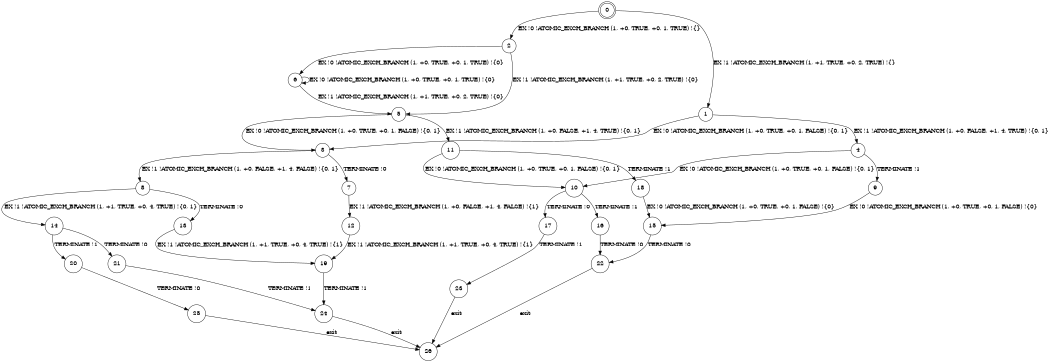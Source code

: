 digraph BCG {
size = "7, 10.5";
center = TRUE;
node [shape = circle];
0 [peripheries = 2];
0 -> 1 [label = "EX !1 !ATOMIC_EXCH_BRANCH (1, +1, TRUE, +0, 2, TRUE) !{}"];
0 -> 2 [label = "EX !0 !ATOMIC_EXCH_BRANCH (1, +0, TRUE, +0, 1, TRUE) !{}"];
1 -> 3 [label = "EX !0 !ATOMIC_EXCH_BRANCH (1, +0, TRUE, +0, 1, FALSE) !{0, 1}"];
1 -> 4 [label = "EX !1 !ATOMIC_EXCH_BRANCH (1, +0, FALSE, +1, 4, TRUE) !{0, 1}"];
2 -> 5 [label = "EX !1 !ATOMIC_EXCH_BRANCH (1, +1, TRUE, +0, 2, TRUE) !{0}"];
2 -> 6 [label = "EX !0 !ATOMIC_EXCH_BRANCH (1, +0, TRUE, +0, 1, TRUE) !{0}"];
3 -> 7 [label = "TERMINATE !0"];
3 -> 8 [label = "EX !1 !ATOMIC_EXCH_BRANCH (1, +0, FALSE, +1, 4, FALSE) !{0, 1}"];
4 -> 9 [label = "TERMINATE !1"];
4 -> 10 [label = "EX !0 !ATOMIC_EXCH_BRANCH (1, +0, TRUE, +0, 1, FALSE) !{0, 1}"];
5 -> 11 [label = "EX !1 !ATOMIC_EXCH_BRANCH (1, +0, FALSE, +1, 4, TRUE) !{0, 1}"];
5 -> 3 [label = "EX !0 !ATOMIC_EXCH_BRANCH (1, +0, TRUE, +0, 1, FALSE) !{0, 1}"];
6 -> 5 [label = "EX !1 !ATOMIC_EXCH_BRANCH (1, +1, TRUE, +0, 2, TRUE) !{0}"];
6 -> 6 [label = "EX !0 !ATOMIC_EXCH_BRANCH (1, +0, TRUE, +0, 1, TRUE) !{0}"];
7 -> 12 [label = "EX !1 !ATOMIC_EXCH_BRANCH (1, +0, FALSE, +1, 4, FALSE) !{1}"];
8 -> 13 [label = "TERMINATE !0"];
8 -> 14 [label = "EX !1 !ATOMIC_EXCH_BRANCH (1, +1, TRUE, +0, 4, TRUE) !{0, 1}"];
9 -> 15 [label = "EX !0 !ATOMIC_EXCH_BRANCH (1, +0, TRUE, +0, 1, FALSE) !{0}"];
10 -> 16 [label = "TERMINATE !1"];
10 -> 17 [label = "TERMINATE !0"];
11 -> 18 [label = "TERMINATE !1"];
11 -> 10 [label = "EX !0 !ATOMIC_EXCH_BRANCH (1, +0, TRUE, +0, 1, FALSE) !{0, 1}"];
12 -> 19 [label = "EX !1 !ATOMIC_EXCH_BRANCH (1, +1, TRUE, +0, 4, TRUE) !{1}"];
13 -> 19 [label = "EX !1 !ATOMIC_EXCH_BRANCH (1, +1, TRUE, +0, 4, TRUE) !{1}"];
14 -> 20 [label = "TERMINATE !1"];
14 -> 21 [label = "TERMINATE !0"];
15 -> 22 [label = "TERMINATE !0"];
16 -> 22 [label = "TERMINATE !0"];
17 -> 23 [label = "TERMINATE !1"];
18 -> 15 [label = "EX !0 !ATOMIC_EXCH_BRANCH (1, +0, TRUE, +0, 1, FALSE) !{0}"];
19 -> 24 [label = "TERMINATE !1"];
20 -> 25 [label = "TERMINATE !0"];
21 -> 24 [label = "TERMINATE !1"];
22 -> 26 [label = "exit"];
23 -> 26 [label = "exit"];
24 -> 26 [label = "exit"];
25 -> 26 [label = "exit"];
}
